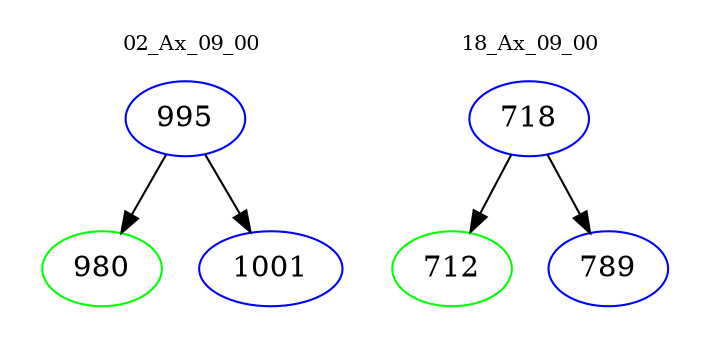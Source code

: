 digraph{
subgraph cluster_0 {
color = white
label = "02_Ax_09_00";
fontsize=10;
T0_995 [label="995", color="blue"]
T0_995 -> T0_980 [color="black"]
T0_980 [label="980", color="green"]
T0_995 -> T0_1001 [color="black"]
T0_1001 [label="1001", color="blue"]
}
subgraph cluster_1 {
color = white
label = "18_Ax_09_00";
fontsize=10;
T1_718 [label="718", color="blue"]
T1_718 -> T1_712 [color="black"]
T1_712 [label="712", color="green"]
T1_718 -> T1_789 [color="black"]
T1_789 [label="789", color="blue"]
}
}
